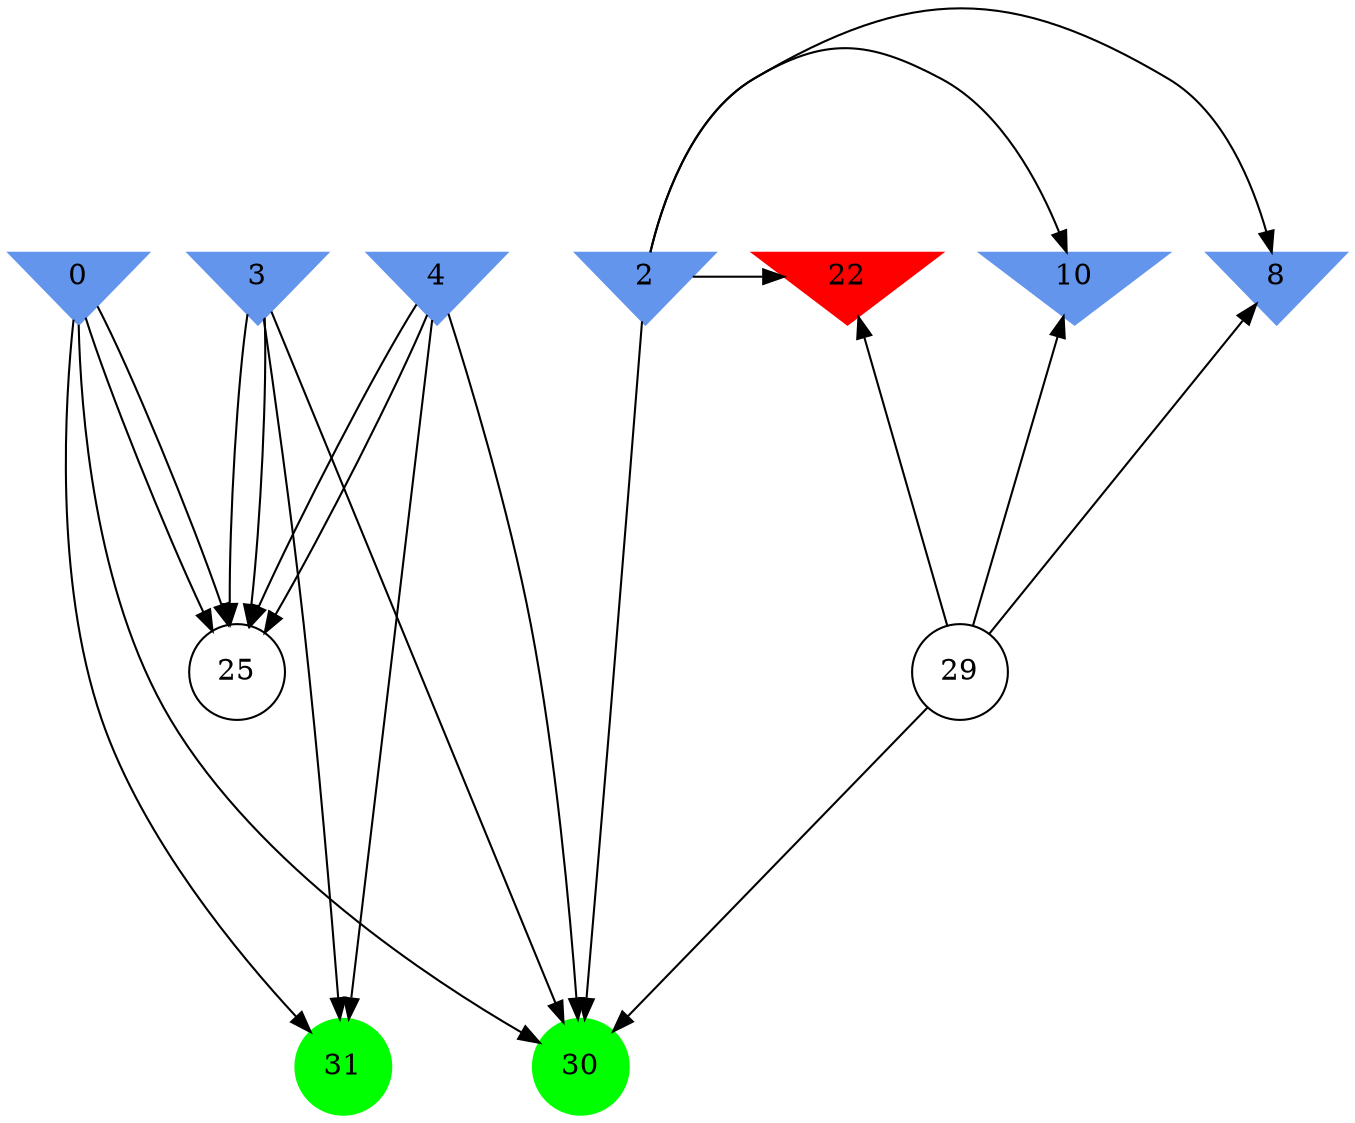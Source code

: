 digraph brain {
	ranksep=2.0;
	0 [shape=invtriangle,style=filled,color=cornflowerblue];
	2 [shape=invtriangle,style=filled,color=cornflowerblue];
	3 [shape=invtriangle,style=filled,color=cornflowerblue];
	4 [shape=invtriangle,style=filled,color=cornflowerblue];
	8 [shape=invtriangle,style=filled,color=cornflowerblue];
	10 [shape=invtriangle,style=filled,color=cornflowerblue];
	22 [shape=invtriangle,style=filled,color=red];
	25 [shape=circle,color=black];
	29 [shape=circle,color=black];
	30 [shape=circle,style=filled,color=green];
	31 [shape=circle,style=filled,color=green];
	2	->	10;
	2	->	8;
	2	->	22;
	2	->	30;
	29	->	10;
	29	->	8;
	29	->	22;
	29	->	30;
	3	->	31;
	3	->	25;
	3	->	25;
	3	->	30;
	0	->	31;
	0	->	25;
	0	->	25;
	0	->	30;
	4	->	31;
	4	->	25;
	4	->	25;
	4	->	30;
	{ rank=same; 0; 2; 3; 4; 8; 10; 22; }
	{ rank=same; 25; 29; }
	{ rank=same; 30; 31; }
}
